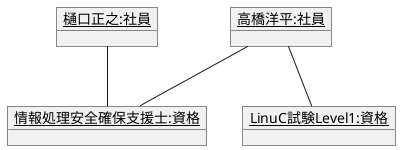 @startuml オブジェクト図
    object "<u>高橋洋平:社員</u>" as taka{

    }
    object "<u>樋口正之:社員</u>" as higu{

    }
    object "<u>情報処理安全確保支援士:資格" as riss{

    }
    object "<u>LinuC試験Level1:資格" as linuc{

    }
    taka -- riss
    higu -- riss
    taka -- linuc
@enduml